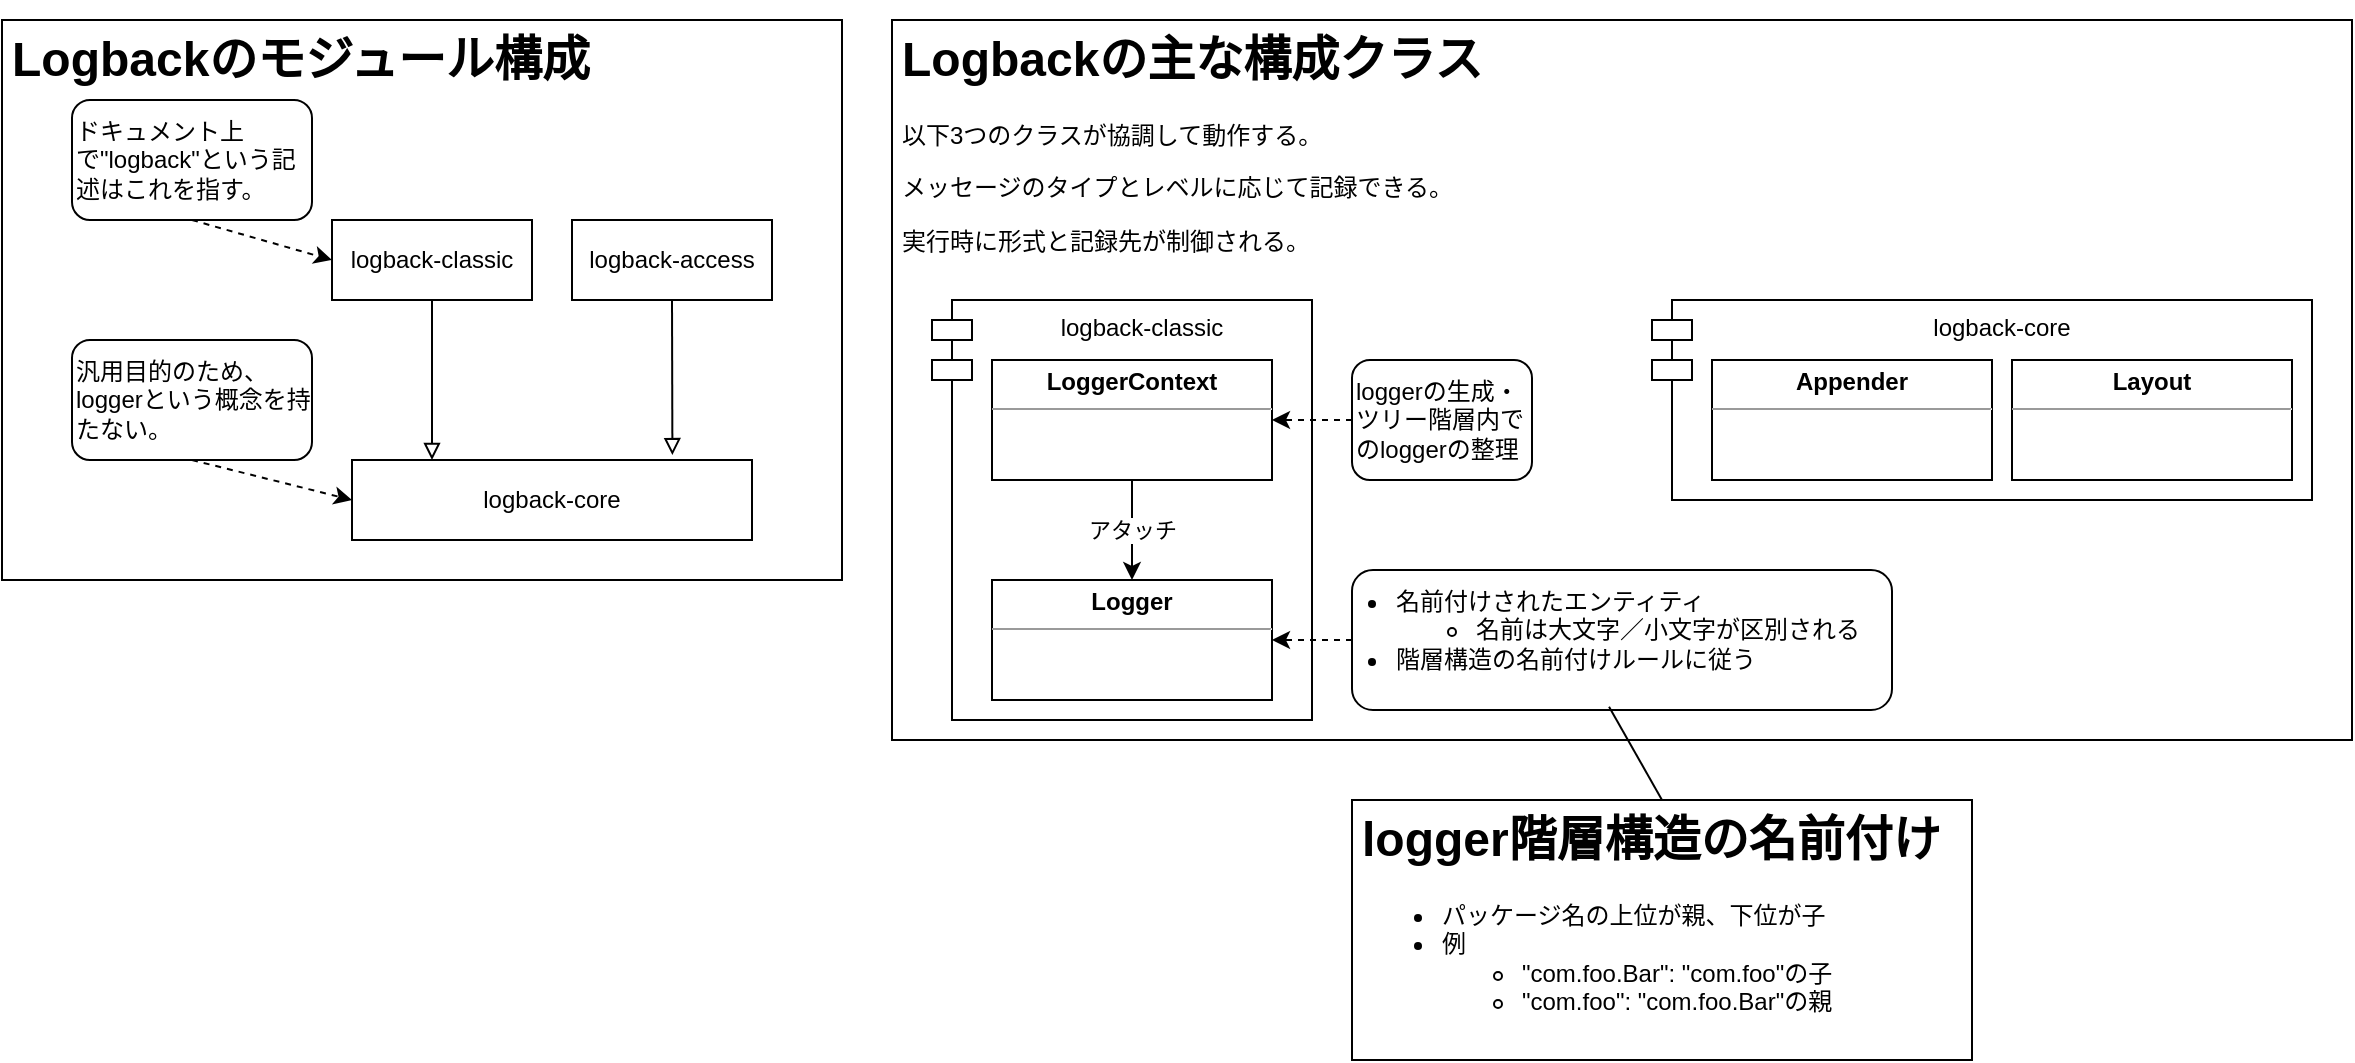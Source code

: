 <mxfile version="20.5.1" type="github">
  <diagram id="vHHTRy6oj6F_zs_hj-PX" name="architecture">
    <mxGraphModel dx="2031" dy="1167" grid="1" gridSize="10" guides="1" tooltips="1" connect="1" arrows="1" fold="1" page="1" pageScale="1" pageWidth="1169" pageHeight="827" math="0" shadow="0">
      <root>
        <mxCell id="0" />
        <mxCell id="1" parent="0" />
        <mxCell id="7K3nJ44wm9ZJKXJSP0wh-19" value="&lt;h1&gt;Logbackのモジュール構成&lt;/h1&gt;" style="rounded=0;whiteSpace=wrap;html=1;spacing=5;container=0;align=left;verticalAlign=top;spacingTop=-20;" vertex="1" parent="1">
          <mxGeometry x="35" y="40" width="420" height="280" as="geometry" />
        </mxCell>
        <mxCell id="7K3nJ44wm9ZJKXJSP0wh-1" value="logback-core" style="rounded=0;whiteSpace=wrap;html=1;" vertex="1" parent="1">
          <mxGeometry x="210" y="260" width="200" height="40" as="geometry" />
        </mxCell>
        <object label="logback-classic" 備考="log4jの改善版に相当" id="7K3nJ44wm9ZJKXJSP0wh-2">
          <mxCell style="rounded=0;whiteSpace=wrap;html=1;" vertex="1" parent="1">
            <mxGeometry x="200" y="140" width="100" height="40" as="geometry" />
          </mxCell>
        </object>
        <mxCell id="7K3nJ44wm9ZJKXJSP0wh-3" value="" style="endArrow=block;html=1;rounded=0;exitX=0.5;exitY=1;exitDx=0;exitDy=0;endFill=0;" edge="1" parent="1" source="7K3nJ44wm9ZJKXJSP0wh-2">
          <mxGeometry width="50" height="50" relative="1" as="geometry">
            <mxPoint x="280" y="290" as="sourcePoint" />
            <mxPoint x="250" y="260" as="targetPoint" />
          </mxGeometry>
        </mxCell>
        <object label="logback-access" 備考="・・HTTPアクセスのログ機能を提供するために、サーブレット コンテナーと統合" id="7K3nJ44wm9ZJKXJSP0wh-5">
          <mxCell style="rounded=0;whiteSpace=wrap;html=1;" vertex="1" parent="1">
            <mxGeometry x="320" y="140" width="100" height="40" as="geometry" />
          </mxCell>
        </object>
        <mxCell id="7K3nJ44wm9ZJKXJSP0wh-6" value="" style="endArrow=block;html=1;rounded=0;exitX=0.5;exitY=1;exitDx=0;exitDy=0;entryX=0.801;entryY=-0.061;entryDx=0;entryDy=0;entryPerimeter=0;endFill=0;" edge="1" source="7K3nJ44wm9ZJKXJSP0wh-5" parent="1" target="7K3nJ44wm9ZJKXJSP0wh-1">
          <mxGeometry width="50" height="50" relative="1" as="geometry">
            <mxPoint x="430" y="290" as="sourcePoint" />
            <mxPoint x="421" y="261" as="targetPoint" />
          </mxGeometry>
        </mxCell>
        <mxCell id="7K3nJ44wm9ZJKXJSP0wh-10" value="" style="endArrow=classic;dashed=1;html=1;rounded=0;exitX=0.5;exitY=1;exitDx=0;exitDy=0;entryX=0;entryY=0.5;entryDx=0;entryDy=0;endFill=1;" edge="1" parent="1" source="7K3nJ44wm9ZJKXJSP0wh-20" target="7K3nJ44wm9ZJKXJSP0wh-2">
          <mxGeometry width="50" height="50" relative="1" as="geometry">
            <mxPoint x="135" y="140" as="sourcePoint" />
            <mxPoint x="360" y="180" as="targetPoint" />
          </mxGeometry>
        </mxCell>
        <mxCell id="7K3nJ44wm9ZJKXJSP0wh-20" value="&lt;span style=&quot;&quot;&gt;ドキュメント上で&quot;logback&quot;という記述はこれを指す。&lt;/span&gt;" style="rounded=1;whiteSpace=wrap;html=1;align=left;" vertex="1" parent="1">
          <mxGeometry x="70" y="80" width="120" height="60" as="geometry" />
        </mxCell>
        <mxCell id="7K3nJ44wm9ZJKXJSP0wh-21" value="&lt;p style=&quot;line-height: 0.8;&quot;&gt;&lt;/p&gt;&lt;h1&gt;Logbackの主な構成クラス&lt;/h1&gt;&lt;p&gt;以下3つのクラスが協調して動作する。&lt;/p&gt;&lt;p&gt;メッセージのタイプとレベルに応じて記録できる。&lt;/p&gt;&lt;p&gt;実行時に形式と記録先が制御される。&lt;/p&gt;&lt;p&gt;&lt;/p&gt;" style="text;html=1;strokeColor=default;fillColor=#FFFFFF;spacing=5;spacingTop=-20;whiteSpace=wrap;overflow=hidden;rounded=0;" vertex="1" parent="1">
          <mxGeometry x="480" y="40" width="730" height="360" as="geometry" />
        </mxCell>
        <mxCell id="7K3nJ44wm9ZJKXJSP0wh-23" value="logback-classic" style="shape=module;align=left;spacingLeft=20;align=center;verticalAlign=top;strokeColor=default;fillColor=#FFFFFF;" vertex="1" parent="1">
          <mxGeometry x="500" y="180" width="190" height="210" as="geometry" />
        </mxCell>
        <mxCell id="7K3nJ44wm9ZJKXJSP0wh-12" value="&lt;p style=&quot;margin:0px;margin-top:4px;text-align:center;&quot;&gt;&lt;b&gt;LoggerContext&lt;/b&gt;&lt;/p&gt;&lt;hr size=&quot;1&quot;&gt;&lt;div style=&quot;height:2px;&quot;&gt;&lt;/div&gt;" style="verticalAlign=top;align=left;overflow=fill;fontSize=12;fontFamily=Helvetica;html=1;container=0;" vertex="1" parent="1">
          <mxGeometry x="530" y="210" width="140" height="60" as="geometry" />
        </mxCell>
        <mxCell id="7K3nJ44wm9ZJKXJSP0wh-25" value="&lt;span style=&quot;&quot;&gt;汎用目的のため、loggerという概念を持たない。&lt;/span&gt;" style="rounded=1;whiteSpace=wrap;html=1;align=left;" vertex="1" parent="1">
          <mxGeometry x="70" y="200" width="120" height="60" as="geometry" />
        </mxCell>
        <mxCell id="7K3nJ44wm9ZJKXJSP0wh-26" value="" style="endArrow=classic;dashed=1;html=1;rounded=0;exitX=0.5;exitY=1;exitDx=0;exitDy=0;entryX=0;entryY=0.5;entryDx=0;entryDy=0;endFill=1;" edge="1" parent="1" source="7K3nJ44wm9ZJKXJSP0wh-25" target="7K3nJ44wm9ZJKXJSP0wh-1">
          <mxGeometry width="50" height="50" relative="1" as="geometry">
            <mxPoint x="120" y="290" as="sourcePoint" />
            <mxPoint x="190" y="310" as="targetPoint" />
          </mxGeometry>
        </mxCell>
        <mxCell id="7K3nJ44wm9ZJKXJSP0wh-27" value="" style="group" vertex="1" connectable="0" parent="1">
          <mxGeometry x="860" y="180" width="330" height="100" as="geometry" />
        </mxCell>
        <mxCell id="7K3nJ44wm9ZJKXJSP0wh-24" value="logback-core" style="shape=module;align=left;spacingLeft=20;align=center;verticalAlign=top;strokeColor=default;fillColor=#FFFFFF;" vertex="1" parent="7K3nJ44wm9ZJKXJSP0wh-27">
          <mxGeometry width="330" height="100" as="geometry" />
        </mxCell>
        <mxCell id="7K3nJ44wm9ZJKXJSP0wh-13" value="&lt;p style=&quot;margin:0px;margin-top:4px;text-align:center;&quot;&gt;&lt;b&gt;Appender&lt;/b&gt;&lt;/p&gt;&lt;hr size=&quot;1&quot;&gt;&lt;div style=&quot;height:2px;&quot;&gt;&lt;/div&gt;" style="verticalAlign=top;align=left;overflow=fill;fontSize=12;fontFamily=Helvetica;html=1;container=0;" vertex="1" parent="7K3nJ44wm9ZJKXJSP0wh-27">
          <mxGeometry x="30" y="30" width="140" height="60" as="geometry" />
        </mxCell>
        <mxCell id="7K3nJ44wm9ZJKXJSP0wh-14" value="&lt;p style=&quot;margin:0px;margin-top:4px;text-align:center;&quot;&gt;&lt;b&gt;Layout&lt;/b&gt;&lt;/p&gt;&lt;hr size=&quot;1&quot;&gt;&lt;div style=&quot;height:2px;&quot;&gt;&lt;/div&gt;" style="verticalAlign=top;align=left;overflow=fill;fontSize=12;fontFamily=Helvetica;html=1;container=0;" vertex="1" parent="7K3nJ44wm9ZJKXJSP0wh-27">
          <mxGeometry x="180" y="30" width="140" height="60" as="geometry" />
        </mxCell>
        <mxCell id="7K3nJ44wm9ZJKXJSP0wh-28" value="&lt;p style=&quot;margin:0px;margin-top:4px;text-align:center;&quot;&gt;&lt;b&gt;Logger&lt;/b&gt;&lt;/p&gt;&lt;hr size=&quot;1&quot;&gt;&lt;div style=&quot;height:2px;&quot;&gt;&lt;/div&gt;" style="verticalAlign=top;align=left;overflow=fill;fontSize=12;fontFamily=Helvetica;html=1;container=0;" vertex="1" parent="1">
          <mxGeometry x="530" y="320" width="140" height="60" as="geometry" />
        </mxCell>
        <mxCell id="7K3nJ44wm9ZJKXJSP0wh-29" value="アタッチ" style="endArrow=none;html=1;rounded=0;entryX=0.5;entryY=1;entryDx=0;entryDy=0;exitX=0.5;exitY=0;exitDx=0;exitDy=0;endFill=0;startArrow=classic;startFill=1;" edge="1" parent="1" source="7K3nJ44wm9ZJKXJSP0wh-28" target="7K3nJ44wm9ZJKXJSP0wh-12">
          <mxGeometry width="50" height="50" relative="1" as="geometry">
            <mxPoint x="550" y="430" as="sourcePoint" />
            <mxPoint x="600" y="380" as="targetPoint" />
          </mxGeometry>
        </mxCell>
        <mxCell id="7K3nJ44wm9ZJKXJSP0wh-30" value="" style="endArrow=classic;dashed=1;html=1;rounded=0;exitX=0;exitY=0.5;exitDx=0;exitDy=0;entryX=1;entryY=0.5;entryDx=0;entryDy=0;endFill=1;" edge="1" parent="1" source="7K3nJ44wm9ZJKXJSP0wh-31" target="7K3nJ44wm9ZJKXJSP0wh-12">
          <mxGeometry width="50" height="50" relative="1" as="geometry">
            <mxPoint x="755" y="270" as="sourcePoint" />
            <mxPoint x="820" y="290" as="targetPoint" />
          </mxGeometry>
        </mxCell>
        <mxCell id="7K3nJ44wm9ZJKXJSP0wh-31" value="&lt;span style=&quot;&quot;&gt;loggerの生成・ツリー階層内でのloggerの整理&lt;/span&gt;" style="rounded=1;whiteSpace=wrap;html=1;align=left;" vertex="1" parent="1">
          <mxGeometry x="710" y="210" width="90" height="60" as="geometry" />
        </mxCell>
        <mxCell id="7K3nJ44wm9ZJKXJSP0wh-32" value="" style="endArrow=classic;dashed=1;html=1;rounded=0;exitX=0;exitY=0.5;exitDx=0;exitDy=0;entryX=1;entryY=0.5;entryDx=0;entryDy=0;endFill=1;" edge="1" source="7K3nJ44wm9ZJKXJSP0wh-33" parent="1" target="7K3nJ44wm9ZJKXJSP0wh-28">
          <mxGeometry width="50" height="50" relative="1" as="geometry">
            <mxPoint x="755" y="380" as="sourcePoint" />
            <mxPoint x="670" y="350" as="targetPoint" />
          </mxGeometry>
        </mxCell>
        <mxCell id="7K3nJ44wm9ZJKXJSP0wh-33" value="&lt;ul&gt;&lt;li&gt;&lt;span style=&quot;&quot;&gt;名前付けされたエンティティ&lt;/span&gt;&lt;/li&gt;&lt;ul&gt;&lt;li&gt;&lt;span style=&quot;&quot;&gt;名前は大文字／小文字が区別される&lt;/span&gt;&lt;/li&gt;&lt;/ul&gt;&lt;li&gt;階層構造の名前付けルールに従う&lt;/li&gt;&lt;/ul&gt;" style="rounded=1;whiteSpace=wrap;html=1;align=left;spacingLeft=-20;spacingTop=-10;" vertex="1" parent="1">
          <mxGeometry x="710" y="315" width="270" height="70" as="geometry" />
        </mxCell>
        <mxCell id="7K3nJ44wm9ZJKXJSP0wh-34" value="&lt;p style=&quot;line-height: 0.8;&quot;&gt;&lt;/p&gt;&lt;h1&gt;logger階層構造の名前付け&lt;/h1&gt;&lt;p&gt;&lt;/p&gt;&lt;ul&gt;&lt;li&gt;パッケージ名の上位が親、下位が子&lt;/li&gt;&lt;li&gt;例&lt;/li&gt;&lt;ul&gt;&lt;li&gt;&quot;com.foo.Bar&quot;: &quot;com.foo&quot;の子&lt;/li&gt;&lt;li&gt;&quot;com.foo&quot;: &quot;com.foo.Bar&quot;の親&lt;/li&gt;&lt;/ul&gt;&lt;/ul&gt;&lt;p&gt;&lt;/p&gt;&lt;p&gt;&lt;/p&gt;" style="text;html=1;strokeColor=default;fillColor=#FFFFFF;spacing=5;spacingTop=-20;whiteSpace=wrap;overflow=hidden;rounded=0;" vertex="1" parent="1">
          <mxGeometry x="710" y="430" width="310" height="130" as="geometry" />
        </mxCell>
        <mxCell id="7K3nJ44wm9ZJKXJSP0wh-35" value="" style="endArrow=none;html=1;rounded=0;entryX=0.476;entryY=0.976;entryDx=0;entryDy=0;entryPerimeter=0;exitX=0.5;exitY=0;exitDx=0;exitDy=0;" edge="1" parent="1" source="7K3nJ44wm9ZJKXJSP0wh-34" target="7K3nJ44wm9ZJKXJSP0wh-33">
          <mxGeometry width="50" height="50" relative="1" as="geometry">
            <mxPoint x="740" y="520" as="sourcePoint" />
            <mxPoint x="790" y="470" as="targetPoint" />
          </mxGeometry>
        </mxCell>
      </root>
    </mxGraphModel>
  </diagram>
</mxfile>
